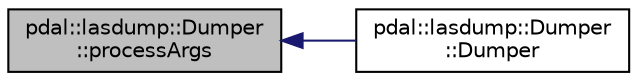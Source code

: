 digraph "pdal::lasdump::Dumper::processArgs"
{
  edge [fontname="Helvetica",fontsize="10",labelfontname="Helvetica",labelfontsize="10"];
  node [fontname="Helvetica",fontsize="10",shape=record];
  rankdir="LR";
  Node1 [label="pdal::lasdump::Dumper\l::processArgs",height=0.2,width=0.4,color="black", fillcolor="grey75", style="filled", fontcolor="black"];
  Node1 -> Node2 [dir="back",color="midnightblue",fontsize="10",style="solid",fontname="Helvetica"];
  Node2 [label="pdal::lasdump::Dumper\l::Dumper",height=0.2,width=0.4,color="black", fillcolor="white", style="filled",URL="$classpdal_1_1lasdump_1_1Dumper.html#a621569d3916c9d0489d3bf6fa656ce5e"];
}
